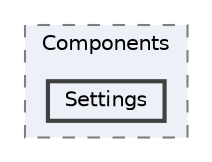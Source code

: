 digraph "Web/Modules/EleWise.ELMA.Documents.Web/Components/Settings"
{
 // LATEX_PDF_SIZE
  bgcolor="transparent";
  edge [fontname=Helvetica,fontsize=10,labelfontname=Helvetica,labelfontsize=10];
  node [fontname=Helvetica,fontsize=10,shape=box,height=0.2,width=0.4];
  compound=true
  subgraph clusterdir_3ef6931c1060d364db395f8614a41e77 {
    graph [ bgcolor="#edf0f7", pencolor="grey50", label="Components", fontname=Helvetica,fontsize=10 style="filled,dashed", URL="dir_3ef6931c1060d364db395f8614a41e77.html",tooltip=""]
  dir_ccfb6cbf30b45c4675561c9c1b0b1d60 [label="Settings", fillcolor="#edf0f7", color="grey25", style="filled,bold", URL="dir_ccfb6cbf30b45c4675561c9c1b0b1d60.html",tooltip=""];
  }
}
